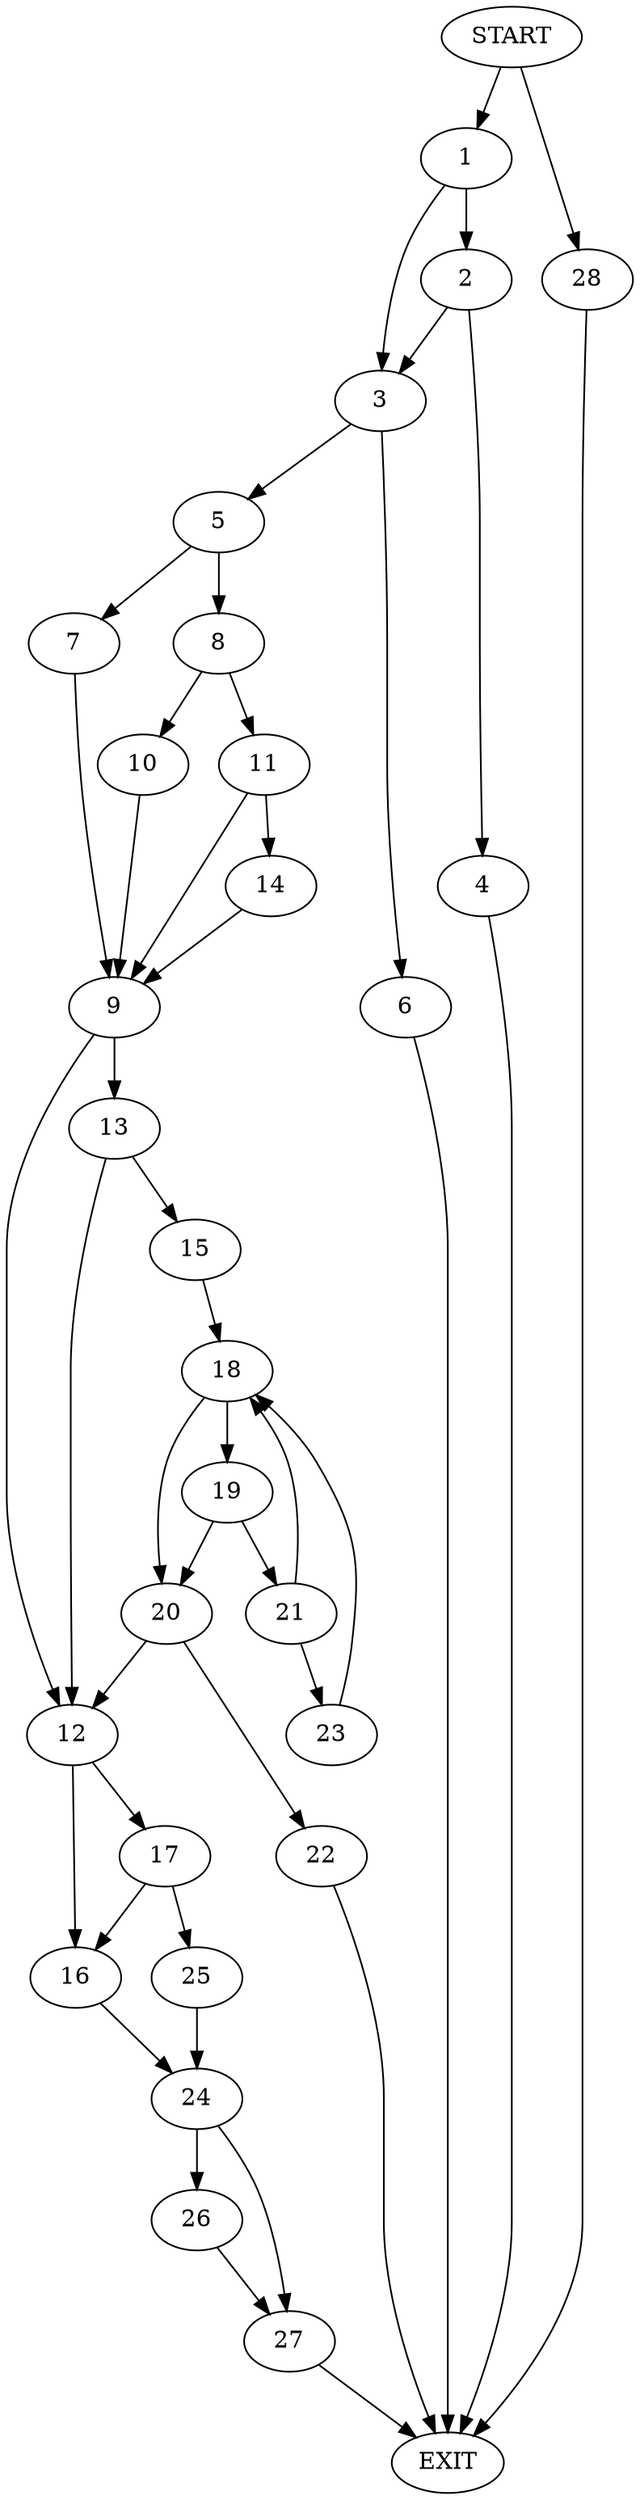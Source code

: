 digraph {
0 [label="START"]
29 [label="EXIT"]
0 -> 1
1 -> 2
1 -> 3
2 -> 4
2 -> 3
3 -> 5
3 -> 6
4 -> 29
5 -> 7
5 -> 8
6 -> 29
7 -> 9
8 -> 10
8 -> 11
9 -> 12
9 -> 13
11 -> 9
11 -> 14
10 -> 9
14 -> 9
13 -> 15
13 -> 12
12 -> 16
12 -> 17
15 -> 18
18 -> 19
18 -> 20
19 -> 21
19 -> 20
20 -> 12
20 -> 22
21 -> 18
21 -> 23
23 -> 18
22 -> 29
16 -> 24
17 -> 16
17 -> 25
25 -> 24
24 -> 26
24 -> 27
26 -> 27
27 -> 29
0 -> 28
28 -> 29
}
